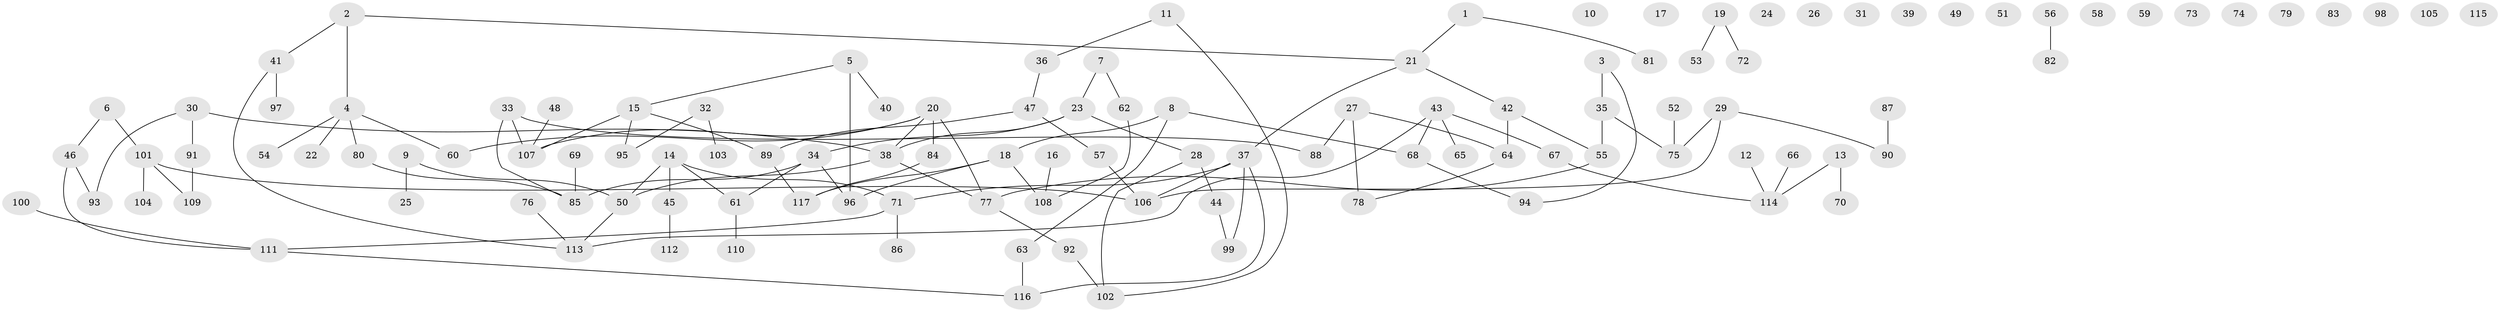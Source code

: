 // Generated by graph-tools (version 1.1) at 2025/25/03/09/25 03:25:18]
// undirected, 117 vertices, 122 edges
graph export_dot {
graph [start="1"]
  node [color=gray90,style=filled];
  1;
  2;
  3;
  4;
  5;
  6;
  7;
  8;
  9;
  10;
  11;
  12;
  13;
  14;
  15;
  16;
  17;
  18;
  19;
  20;
  21;
  22;
  23;
  24;
  25;
  26;
  27;
  28;
  29;
  30;
  31;
  32;
  33;
  34;
  35;
  36;
  37;
  38;
  39;
  40;
  41;
  42;
  43;
  44;
  45;
  46;
  47;
  48;
  49;
  50;
  51;
  52;
  53;
  54;
  55;
  56;
  57;
  58;
  59;
  60;
  61;
  62;
  63;
  64;
  65;
  66;
  67;
  68;
  69;
  70;
  71;
  72;
  73;
  74;
  75;
  76;
  77;
  78;
  79;
  80;
  81;
  82;
  83;
  84;
  85;
  86;
  87;
  88;
  89;
  90;
  91;
  92;
  93;
  94;
  95;
  96;
  97;
  98;
  99;
  100;
  101;
  102;
  103;
  104;
  105;
  106;
  107;
  108;
  109;
  110;
  111;
  112;
  113;
  114;
  115;
  116;
  117;
  1 -- 21;
  1 -- 81;
  2 -- 4;
  2 -- 21;
  2 -- 41;
  3 -- 35;
  3 -- 94;
  4 -- 22;
  4 -- 54;
  4 -- 60;
  4 -- 80;
  5 -- 15;
  5 -- 40;
  5 -- 96;
  6 -- 46;
  6 -- 101;
  7 -- 23;
  7 -- 62;
  8 -- 18;
  8 -- 63;
  8 -- 68;
  9 -- 25;
  9 -- 50;
  11 -- 36;
  11 -- 102;
  12 -- 114;
  13 -- 70;
  13 -- 114;
  14 -- 45;
  14 -- 50;
  14 -- 61;
  14 -- 71;
  15 -- 89;
  15 -- 95;
  15 -- 107;
  16 -- 108;
  18 -- 96;
  18 -- 108;
  18 -- 117;
  19 -- 53;
  19 -- 72;
  20 -- 38;
  20 -- 60;
  20 -- 77;
  20 -- 84;
  20 -- 107;
  21 -- 37;
  21 -- 42;
  23 -- 28;
  23 -- 34;
  23 -- 38;
  27 -- 64;
  27 -- 78;
  27 -- 88;
  28 -- 44;
  28 -- 102;
  29 -- 75;
  29 -- 90;
  29 -- 106;
  30 -- 38;
  30 -- 91;
  30 -- 93;
  32 -- 95;
  32 -- 103;
  33 -- 85;
  33 -- 88;
  33 -- 107;
  34 -- 61;
  34 -- 85;
  34 -- 96;
  35 -- 55;
  35 -- 75;
  36 -- 47;
  37 -- 71;
  37 -- 99;
  37 -- 106;
  37 -- 116;
  38 -- 50;
  38 -- 77;
  41 -- 97;
  41 -- 113;
  42 -- 55;
  42 -- 64;
  43 -- 65;
  43 -- 67;
  43 -- 68;
  43 -- 113;
  44 -- 99;
  45 -- 112;
  46 -- 93;
  46 -- 111;
  47 -- 57;
  47 -- 89;
  48 -- 107;
  50 -- 113;
  52 -- 75;
  55 -- 77;
  56 -- 82;
  57 -- 106;
  61 -- 110;
  62 -- 108;
  63 -- 116;
  64 -- 78;
  66 -- 114;
  67 -- 114;
  68 -- 94;
  69 -- 85;
  71 -- 86;
  71 -- 111;
  76 -- 113;
  77 -- 92;
  80 -- 85;
  84 -- 117;
  87 -- 90;
  89 -- 117;
  91 -- 109;
  92 -- 102;
  100 -- 111;
  101 -- 104;
  101 -- 106;
  101 -- 109;
  111 -- 116;
}
